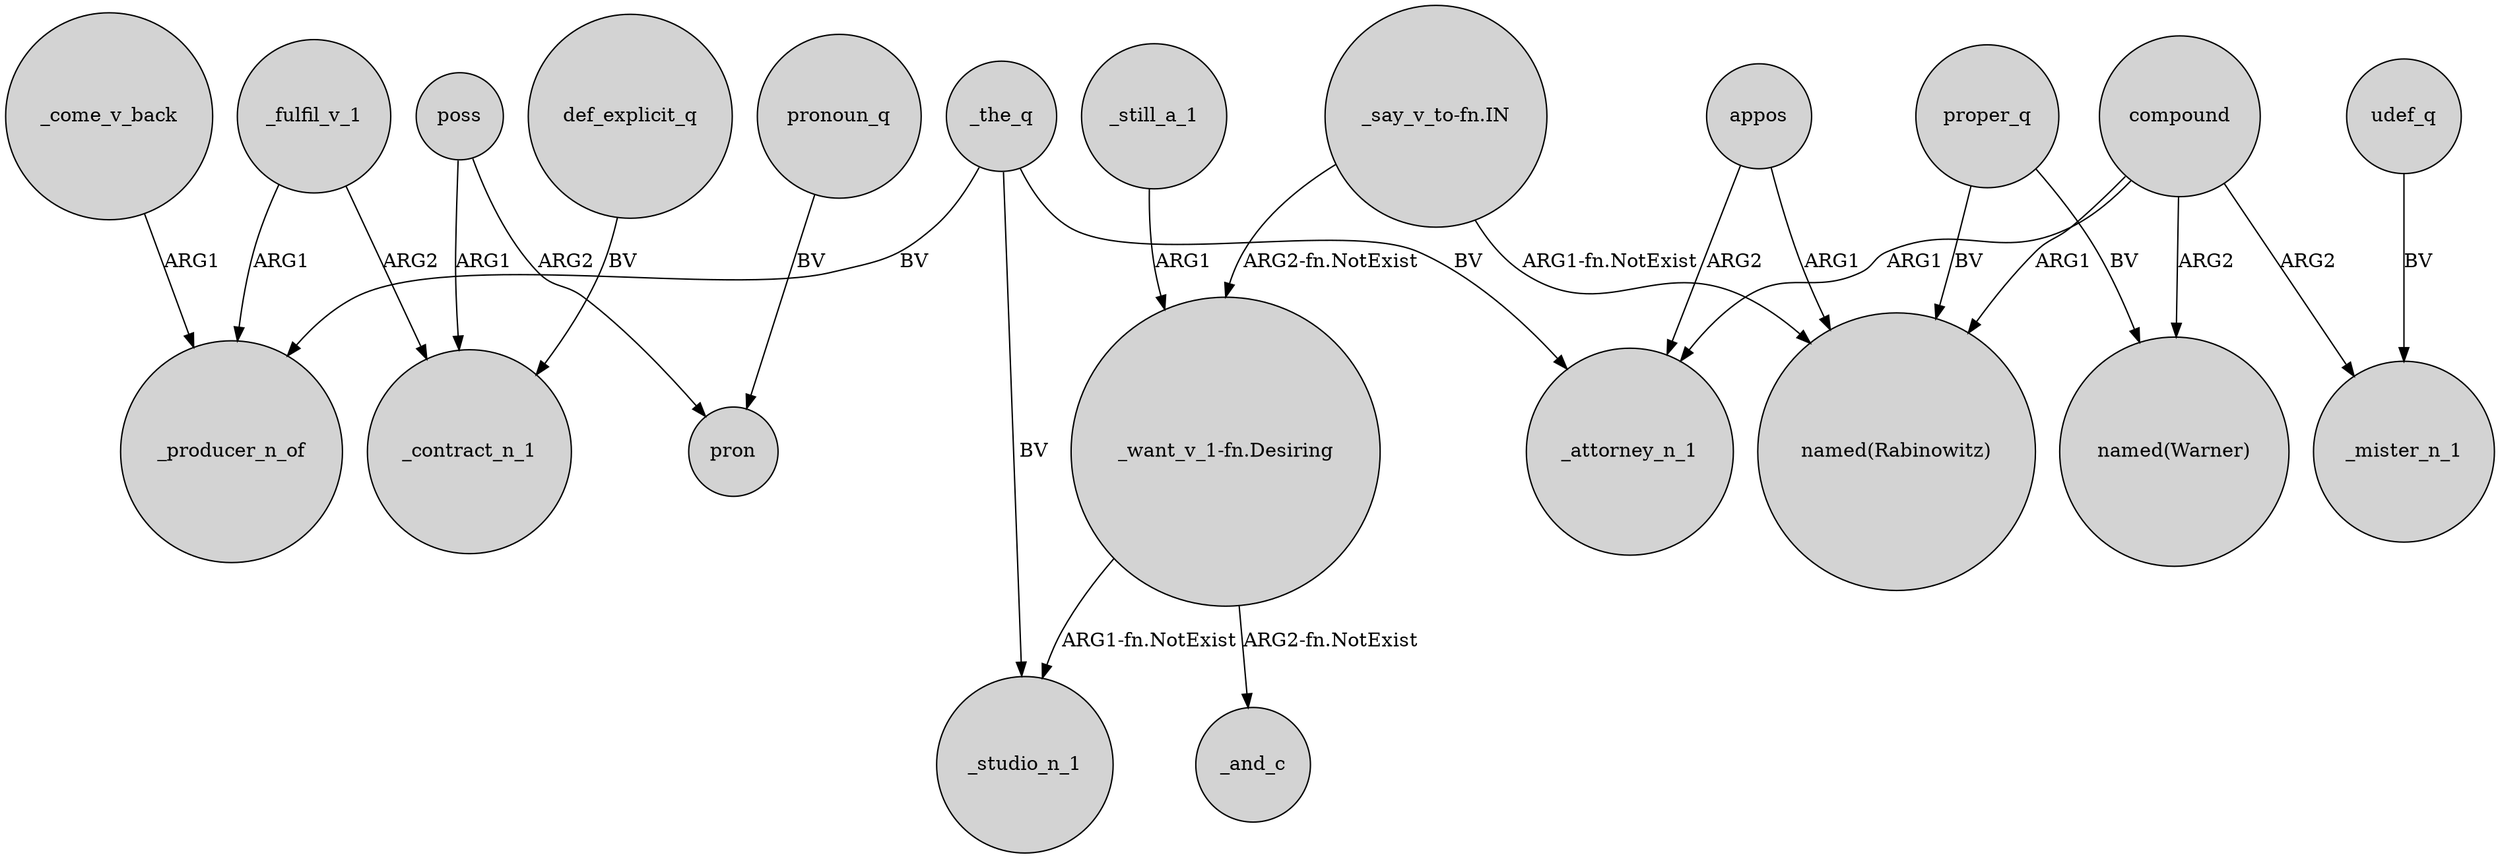 digraph {
	node [shape=circle style=filled]
	_the_q -> _producer_n_of [label=BV]
	poss -> _contract_n_1 [label=ARG1]
	poss -> pron [label=ARG2]
	_fulfil_v_1 -> _contract_n_1 [label=ARG2]
	def_explicit_q -> _contract_n_1 [label=BV]
	_fulfil_v_1 -> _producer_n_of [label=ARG1]
	compound -> _mister_n_1 [label=ARG2]
	_the_q -> _studio_n_1 [label=BV]
	appos -> _attorney_n_1 [label=ARG2]
	udef_q -> _mister_n_1 [label=BV]
	_still_a_1 -> "_want_v_1-fn.Desiring" [label=ARG1]
	"_say_v_to-fn.IN" -> "_want_v_1-fn.Desiring" [label="ARG2-fn.NotExist"]
	pronoun_q -> pron [label=BV]
	compound -> _attorney_n_1 [label=ARG1]
	proper_q -> "named(Rabinowitz)" [label=BV]
	proper_q -> "named(Warner)" [label=BV]
	"_say_v_to-fn.IN" -> "named(Rabinowitz)" [label="ARG1-fn.NotExist"]
	compound -> "named(Rabinowitz)" [label=ARG1]
	"_want_v_1-fn.Desiring" -> _and_c [label="ARG2-fn.NotExist"]
	_come_v_back -> _producer_n_of [label=ARG1]
	compound -> "named(Warner)" [label=ARG2]
	"_want_v_1-fn.Desiring" -> _studio_n_1 [label="ARG1-fn.NotExist"]
	appos -> "named(Rabinowitz)" [label=ARG1]
	_the_q -> _attorney_n_1 [label=BV]
}
